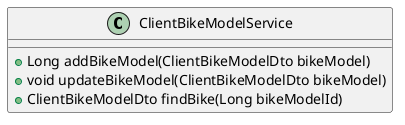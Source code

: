 @startuml

class ClientBikeModelService {
	+Long addBikeModel(ClientBikeModelDto bikeModel)
	+void updateBikeModel(ClientBikeModelDto bikeModel)
	+ClientBikeModelDto findBike(Long bikeModelId)
}

@enduml
